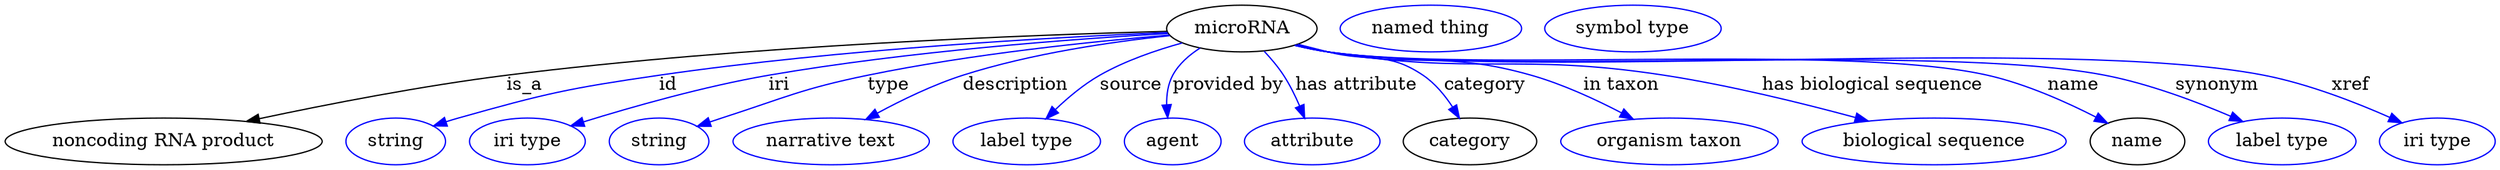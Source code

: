 digraph {
	graph [bb="0,0,1570.5,123"];
	node [label="\N"];
	microRNA	 [height=0.5,
		label=microRNA,
		pos="778.14,105",
		width=1.3902];
	"noncoding RNA product"	 [height=0.5,
		pos="98.141,18",
		width=2.7261];
	microRNA -> "noncoding RNA product"	 [label=is_a,
		lp="327.14,61.5",
		pos="e,152.34,33.104 727.95,103.59 642.8,100.63 464.81,92.045 316.14,69 263.76,60.88 205.32,46.938 162.14,35.681"];
	id	 [color=blue,
		height=0.5,
		label=string,
		pos="245.14,18",
		width=0.84854];
	microRNA -> id	 [color=blue,
		label=id,
		lp="418.64,61.5",
		pos="e,268.98,29.527 728.52,102.53 657.99,98.478 524.9,88.797 413.14,69 355.29,58.753 340.57,55.458 285.14,36 282.9,35.213 280.61,34.35 \
278.31,33.441",
		style=solid];
	iri	 [color=blue,
		height=0.5,
		label="iri type",
		pos="330.14,18",
		width=1.011];
	microRNA -> iri	 [color=blue,
		label=iri,
		lp="490.64,61.5",
		pos="e,358.09,29.612 728.82,101.57 670.06,96.882 569.17,86.939 484.14,69 434.62,58.552 422.91,52.748 375.14,36 372.62,35.117 370.04,34.176 \
367.44,33.206",
		style=solid];
	type	 [color=blue,
		height=0.5,
		label=string,
		pos="415.14,18",
		width=0.84854];
	microRNA -> type	 [color=blue,
		label=type,
		lp="563.14,61.5",
		pos="e,438.89,29.442 729.84,99.765 683.55,94.18 611.95,84.05 551.14,69 506.94,58.061 496.43,52.898 454.14,36 452.27,35.253 450.36,34.463 \
448.44,33.648",
		style=solid];
	description	 [color=blue,
		height=0.5,
		label="narrative text",
		pos="521.14,18",
		width=1.6068];
	microRNA -> description	 [color=blue,
		label=description,
		lp="639.64,61.5",
		pos="e,544.76,34.453 730.73,98.991 696.21,93.643 648.75,84.253 609.14,69 589.68,61.505 569.44,50.068 553.28,39.923",
		style=solid];
	source	 [color=blue,
		height=0.5,
		label="label type",
		pos="642.14,18",
		width=1.2638];
	microRNA -> source	 [color=blue,
		label=source,
		lp="710.14,61.5",
		pos="e,656.02,35.355 740.51,92.978 724.83,87.044 706.88,78.992 692.14,69 681.51,61.788 671.29,52.056 662.89,43.027",
		style=solid];
	"provided by"	 [color=blue,
		height=0.5,
		label=agent,
		pos="735.14,18",
		width=0.83048];
	microRNA -> "provided by"	 [color=blue,
		label="provided by",
		lp="768.14,61.5",
		pos="e,731.49,36.278 752.03,89.235 745.26,83.746 738.85,76.94 735.14,69 731.9,62.05 730.85,53.965 730.88,46.307",
		style=solid];
	"has attribute"	 [color=blue,
		height=0.5,
		label=attribute,
		pos="823.14,18",
		width=1.1193];
	microRNA -> "has attribute"	 [color=blue,
		label="has attribute",
		lp="841.64,61.5",
		pos="e,816.29,35.795 790.19,87.395 793.9,81.648 797.87,75.158 801.14,69 805.15,61.454 809.01,53.023 812.36,45.223",
		style=solid];
	category	 [height=0.5,
		pos="922.14,18",
		width=1.1374];
	microRNA -> category	 [color=blue,
		label=category,
		lp="919.64,61.5",
		pos="e,910.84,35.683 816.79,93.523 840.68,85.994 868.7,76.24 879.14,69 888.9,62.229 897.75,52.694 904.84,43.698",
		style=solid];
	"in taxon"	 [color=blue,
		height=0.5,
		label="organism taxon",
		pos="1047.1,18",
		width=1.8234];
	microRNA -> "in taxon"	 [color=blue,
		label="in taxon",
		lp="1004.6,61.5",
		pos="e,1020.1,34.687 815.39,92.812 822.56,90.7 830.05,88.654 837.14,87 885.39,75.747 900.07,84.438 947.14,69 969.42,61.693 992.85,49.99 \
1011.4,39.636",
		style=solid];
	"has biological sequence"	 [color=blue,
		height=0.5,
		label="biological sequence",
		pos="1211.1,18",
		width=2.2387];
	microRNA -> "has biological sequence"	 [color=blue,
		label="has biological sequence",
		lp="1157.1,61.5",
		pos="e,1166.6,33.105 814.67,92.594 822.04,90.449 829.79,88.448 837.14,87 922.1,70.279 946.02,84.869 1031.1,69 1074,61.002 1121.5,47.35 \
1156.9,36.182",
		style=solid];
	name	 [height=0.5,
		pos="1340.1,18",
		width=0.84854];
	microRNA -> name	 [color=blue,
		label=name,
		lp="1284.6,61.5",
		pos="e,1318.3,30.795 814.31,92.415 821.77,90.257 829.65,88.295 837.14,87 1007.7,57.518 1057.6,108.52 1226.1,69 1255.7,62.069 1287,47.466 \
1309.3,35.655",
		style=solid];
	synonym	 [color=blue,
		height=0.5,
		label="label type",
		pos="1434.1,18",
		width=1.2638];
	microRNA -> synonym	 [color=blue,
		label=synonym,
		lp="1377.6,61.5",
		pos="e,1406.1,32.197 814.3,92.37 821.77,90.215 829.64,88.266 837.14,87 1042,52.408 1100.8,111.53 1304.1,69 1336.5,62.222 1371.4,48.164 \
1396.8,36.521",
		style=solid];
	xref	 [color=blue,
		height=0.5,
		label="iri type",
		pos="1534.1,18",
		width=1.011];
	microRNA -> xref	 [color=blue,
		label=xref,
		lp="1465.1,61.5",
		pos="e,1508.7,31.312 813.98,92.42 821.54,90.232 829.53,88.258 837.14,87 962.17,66.329 1283.1,95.011 1407.1,69 1439.7,62.168 1474.7,47.539 \
1499.7,35.693",
		style=solid];
	"named thing_category"	 [color=blue,
		height=0.5,
		label="named thing",
		pos="901.14,105",
		width=1.5346];
	"macromolecular machine_name"	 [color=blue,
		height=0.5,
		label="symbol type",
		pos="1029.1,105",
		width=1.5165];
}
